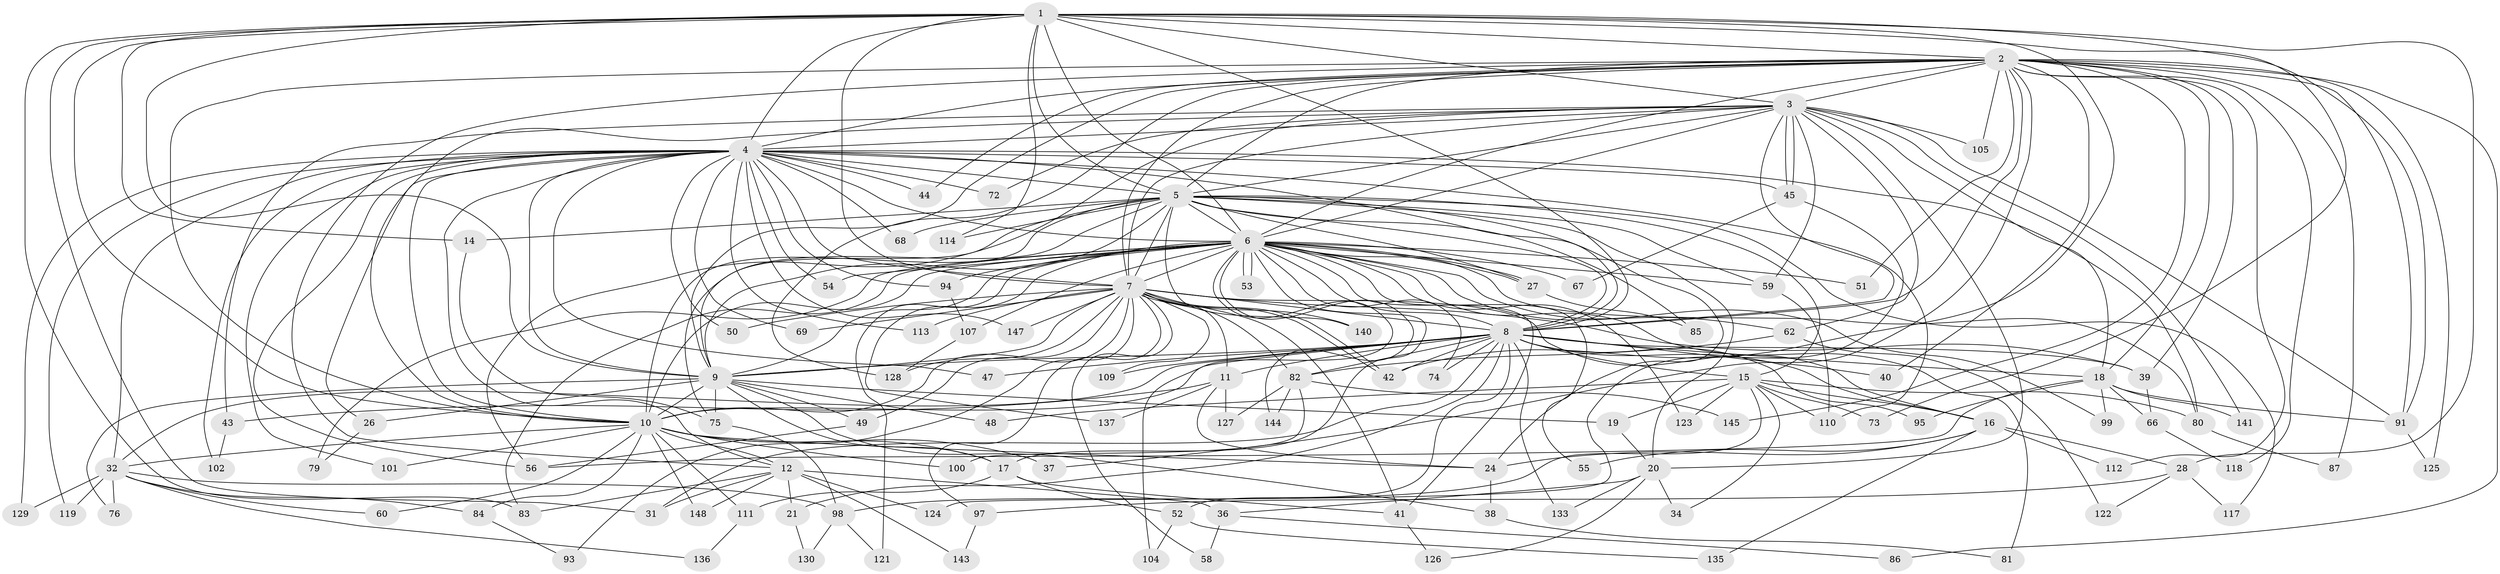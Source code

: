 // Generated by graph-tools (version 1.1) at 2025/51/02/27/25 19:51:46]
// undirected, 112 vertices, 276 edges
graph export_dot {
graph [start="1"]
  node [color=gray90,style=filled];
  1 [super="+132"];
  2 [super="+25"];
  3 [super="+108"];
  4 [super="+13"];
  5 [super="+61"];
  6 [super="+29"];
  7 [super="+88"];
  8 [super="+23"];
  9 [super="+138"];
  10 [super="+64"];
  11 [super="+33"];
  12 [super="+22"];
  14;
  15 [super="+77"];
  16;
  17 [super="+103"];
  18 [super="+46"];
  19;
  20 [super="+30"];
  21;
  24 [super="+131"];
  26;
  27 [super="+70"];
  28 [super="+35"];
  31 [super="+90"];
  32 [super="+63"];
  34;
  36 [super="+71"];
  37;
  38;
  39;
  40;
  41 [super="+65"];
  42 [super="+57"];
  43;
  44;
  45 [super="+92"];
  47;
  48;
  49 [super="+139"];
  50;
  51;
  52;
  53;
  54;
  55;
  56 [super="+142"];
  58;
  59 [super="+78"];
  60;
  62;
  66;
  67;
  68;
  69;
  72;
  73;
  74;
  75 [super="+106"];
  76;
  79;
  80 [super="+115"];
  81;
  82 [super="+89"];
  83 [super="+134"];
  84;
  85;
  86;
  87;
  91 [super="+96"];
  93;
  94;
  95;
  97;
  98 [super="+120"];
  99;
  100;
  101;
  102;
  104;
  105;
  107;
  109;
  110 [super="+116"];
  111;
  112;
  113;
  114;
  117;
  118;
  119;
  121;
  122;
  123;
  124;
  125;
  126;
  127;
  128 [super="+146"];
  129;
  130;
  133;
  135;
  136;
  137;
  140;
  141;
  143;
  144;
  145;
  147;
  148;
  1 -- 2;
  1 -- 3;
  1 -- 4;
  1 -- 5;
  1 -- 6;
  1 -- 7;
  1 -- 8;
  1 -- 9;
  1 -- 10;
  1 -- 14;
  1 -- 28 [weight=2];
  1 -- 73;
  1 -- 91;
  1 -- 114;
  1 -- 83;
  1 -- 31;
  1 -- 42;
  2 -- 3 [weight=2];
  2 -- 4;
  2 -- 5;
  2 -- 6;
  2 -- 7;
  2 -- 8;
  2 -- 9;
  2 -- 10;
  2 -- 12;
  2 -- 18;
  2 -- 39;
  2 -- 40;
  2 -- 44;
  2 -- 51;
  2 -- 86;
  2 -- 91;
  2 -- 105;
  2 -- 118;
  2 -- 125;
  2 -- 128;
  2 -- 112;
  2 -- 145;
  2 -- 37;
  2 -- 87;
  3 -- 4;
  3 -- 5;
  3 -- 6;
  3 -- 7;
  3 -- 8;
  3 -- 9;
  3 -- 10;
  3 -- 18;
  3 -- 20;
  3 -- 43;
  3 -- 45;
  3 -- 45;
  3 -- 59;
  3 -- 62;
  3 -- 72;
  3 -- 105;
  3 -- 141;
  3 -- 91;
  4 -- 5;
  4 -- 6 [weight=2];
  4 -- 7;
  4 -- 8;
  4 -- 9;
  4 -- 10;
  4 -- 26;
  4 -- 44;
  4 -- 47;
  4 -- 50;
  4 -- 69;
  4 -- 72;
  4 -- 94;
  4 -- 101;
  4 -- 110;
  4 -- 113;
  4 -- 119;
  4 -- 129;
  4 -- 147;
  4 -- 68;
  4 -- 102;
  4 -- 54;
  4 -- 12;
  4 -- 32;
  4 -- 56;
  4 -- 80;
  4 -- 45;
  5 -- 6;
  5 -- 7;
  5 -- 8;
  5 -- 9;
  5 -- 10;
  5 -- 14;
  5 -- 15;
  5 -- 56;
  5 -- 59;
  5 -- 68;
  5 -- 85;
  5 -- 114;
  5 -- 117;
  5 -- 140;
  5 -- 20;
  5 -- 75;
  5 -- 27;
  5 -- 24;
  6 -- 7;
  6 -- 8;
  6 -- 9;
  6 -- 10 [weight=2];
  6 -- 17;
  6 -- 27;
  6 -- 27;
  6 -- 41;
  6 -- 51;
  6 -- 53;
  6 -- 53;
  6 -- 54;
  6 -- 62;
  6 -- 67;
  6 -- 74;
  6 -- 79;
  6 -- 80;
  6 -- 81;
  6 -- 83;
  6 -- 94;
  6 -- 99;
  6 -- 104;
  6 -- 107;
  6 -- 121;
  6 -- 123;
  6 -- 137;
  6 -- 144;
  6 -- 55;
  6 -- 59;
  7 -- 8;
  7 -- 9;
  7 -- 10;
  7 -- 11;
  7 -- 16;
  7 -- 42;
  7 -- 42;
  7 -- 49;
  7 -- 50;
  7 -- 58;
  7 -- 69;
  7 -- 97;
  7 -- 109;
  7 -- 140;
  7 -- 147;
  7 -- 113;
  7 -- 93;
  7 -- 39;
  7 -- 128;
  7 -- 82;
  7 -- 41;
  8 -- 9;
  8 -- 10 [weight=2];
  8 -- 11;
  8 -- 15;
  8 -- 16;
  8 -- 21;
  8 -- 31;
  8 -- 32;
  8 -- 39;
  8 -- 40;
  8 -- 47;
  8 -- 74;
  8 -- 82;
  8 -- 95;
  8 -- 109;
  8 -- 133;
  8 -- 42;
  8 -- 18;
  8 -- 52;
  9 -- 10;
  9 -- 17;
  9 -- 19;
  9 -- 26;
  9 -- 38;
  9 -- 48;
  9 -- 49;
  9 -- 75 [weight=2];
  9 -- 76;
  10 -- 12;
  10 -- 24;
  10 -- 32;
  10 -- 37;
  10 -- 60;
  10 -- 84;
  10 -- 100;
  10 -- 101;
  10 -- 111;
  10 -- 148;
  10 -- 17;
  11 -- 24;
  11 -- 137;
  11 -- 43;
  11 -- 127;
  12 -- 21;
  12 -- 31;
  12 -- 36 [weight=2];
  12 -- 83;
  12 -- 124;
  12 -- 148;
  12 -- 143;
  14 -- 75;
  15 -- 19;
  15 -- 34;
  15 -- 48;
  15 -- 73;
  15 -- 80;
  15 -- 98;
  15 -- 110;
  15 -- 123;
  15 -- 16;
  16 -- 24;
  16 -- 28;
  16 -- 55;
  16 -- 112;
  16 -- 135;
  17 -- 41;
  17 -- 52;
  17 -- 111;
  18 -- 56;
  18 -- 95;
  18 -- 99;
  18 -- 141;
  18 -- 66;
  18 -- 91;
  19 -- 20 [weight=2];
  20 -- 126;
  20 -- 133;
  20 -- 34;
  20 -- 36;
  21 -- 130;
  24 -- 38;
  26 -- 79;
  27 -- 85;
  28 -- 97;
  28 -- 117;
  28 -- 122;
  32 -- 60;
  32 -- 76;
  32 -- 84;
  32 -- 119;
  32 -- 129;
  32 -- 98;
  32 -- 136;
  36 -- 58;
  36 -- 86;
  38 -- 81;
  39 -- 66;
  41 -- 126;
  43 -- 102;
  45 -- 67;
  45 -- 124;
  49 -- 56;
  52 -- 104;
  52 -- 135;
  59 -- 110;
  62 -- 82;
  62 -- 122;
  66 -- 118;
  75 -- 98;
  80 -- 87;
  82 -- 100;
  82 -- 145;
  82 -- 144;
  82 -- 127;
  84 -- 93;
  91 -- 125;
  94 -- 107;
  97 -- 143;
  98 -- 121;
  98 -- 130;
  107 -- 128;
  111 -- 136;
}
